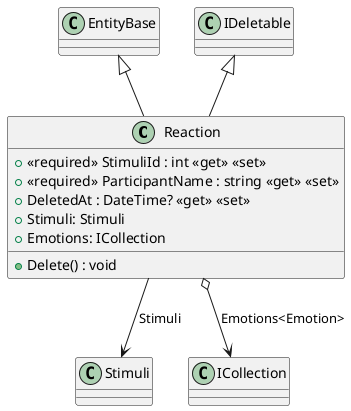 @startuml
class Reaction {
    + <<required>> StimuliId : int <<get>> <<set>>
    + <<required>> ParticipantName : string <<get>> <<set>>
    + DeletedAt : DateTime? <<get>> <<set>>
    + Delete() : void
    + Stimuli: Stimuli
    + Emotions: ICollection
}
EntityBase <|-- Reaction
IDeletable <|-- Reaction
Reaction --> Stimuli : "Stimuli"
Reaction o--> "ICollection" : "Emotions<Emotion>"
@enduml
